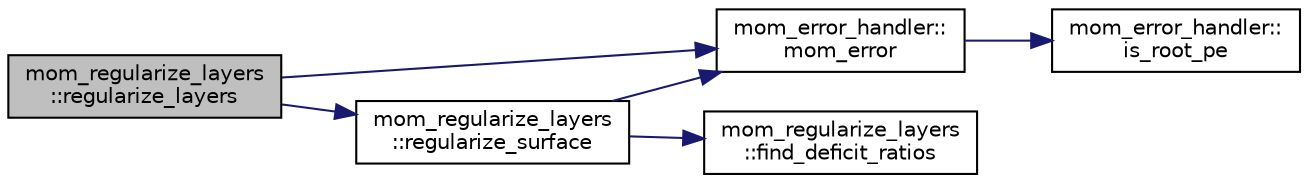 digraph "mom_regularize_layers::regularize_layers"
{
 // INTERACTIVE_SVG=YES
  edge [fontname="Helvetica",fontsize="10",labelfontname="Helvetica",labelfontsize="10"];
  node [fontname="Helvetica",fontsize="10",shape=record];
  rankdir="LR";
  Node5 [label="mom_regularize_layers\l::regularize_layers",height=0.2,width=0.4,color="black", fillcolor="grey75", style="filled", fontcolor="black"];
  Node5 -> Node6 [color="midnightblue",fontsize="10",style="solid",fontname="Helvetica"];
  Node6 [label="mom_error_handler::\lmom_error",height=0.2,width=0.4,color="black", fillcolor="white", style="filled",URL="$namespacemom__error__handler.html#a460cfb79a06c29fc249952c2a3710d67"];
  Node6 -> Node7 [color="midnightblue",fontsize="10",style="solid",fontname="Helvetica"];
  Node7 [label="mom_error_handler::\lis_root_pe",height=0.2,width=0.4,color="black", fillcolor="white", style="filled",URL="$namespacemom__error__handler.html#ad5f00a53059c72fe2332d1436c80ca71"];
  Node5 -> Node8 [color="midnightblue",fontsize="10",style="solid",fontname="Helvetica"];
  Node8 [label="mom_regularize_layers\l::regularize_surface",height=0.2,width=0.4,color="black", fillcolor="white", style="filled",URL="$namespacemom__regularize__layers.html#af8738e3c92f1d19b3f2269cb97f7eaf7",tooltip="This subroutine ensures that there is a degree of horizontal smoothness in the depths of the near-sur..."];
  Node8 -> Node6 [color="midnightblue",fontsize="10",style="solid",fontname="Helvetica"];
  Node8 -> Node9 [color="midnightblue",fontsize="10",style="solid",fontname="Helvetica"];
  Node9 [label="mom_regularize_layers\l::find_deficit_ratios",height=0.2,width=0.4,color="black", fillcolor="white", style="filled",URL="$namespacemom__regularize__layers.html#a4ba20ced31449e07aa640de2b71c0be8",tooltip="This subroutine determines the amount by which the harmonic mean thickness at velocity points differ ..."];
}
